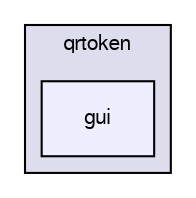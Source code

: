digraph "C:/Users/I7/IdeaProjects/qrt-interface-sw/src/main/java/com/avixy/qrtoken/gui" {
  bgcolor=transparent;
  compound=true
  node [ fontsize="10", fontname="FreeSans"];
  edge [ labelfontsize="10", labelfontname="FreeSans"];
  subgraph clusterdir_a2a9eb623d92a15ee6cd69e317a29e44 {
    graph [ bgcolor="#ddddee", pencolor="black", label="qrtoken" fontname="FreeSans", fontsize="10", URL="dir_a2a9eb623d92a15ee6cd69e317a29e44.html"]
  dir_60323ebb148294664b74b97304067b99 [shape=box, label="gui", style="filled", fillcolor="#eeeeff", pencolor="black", URL="dir_60323ebb148294664b74b97304067b99.html"];
  }
}
